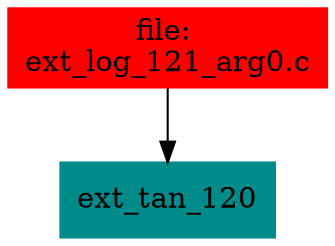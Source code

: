 digraph G {
node [shape=box]

0 [label="file: 
ext_log_121_arg0.c",color=red, style=filled]
1 [label="ext_tan_120",color=cyan4, style=filled]
0 -> 1


}

